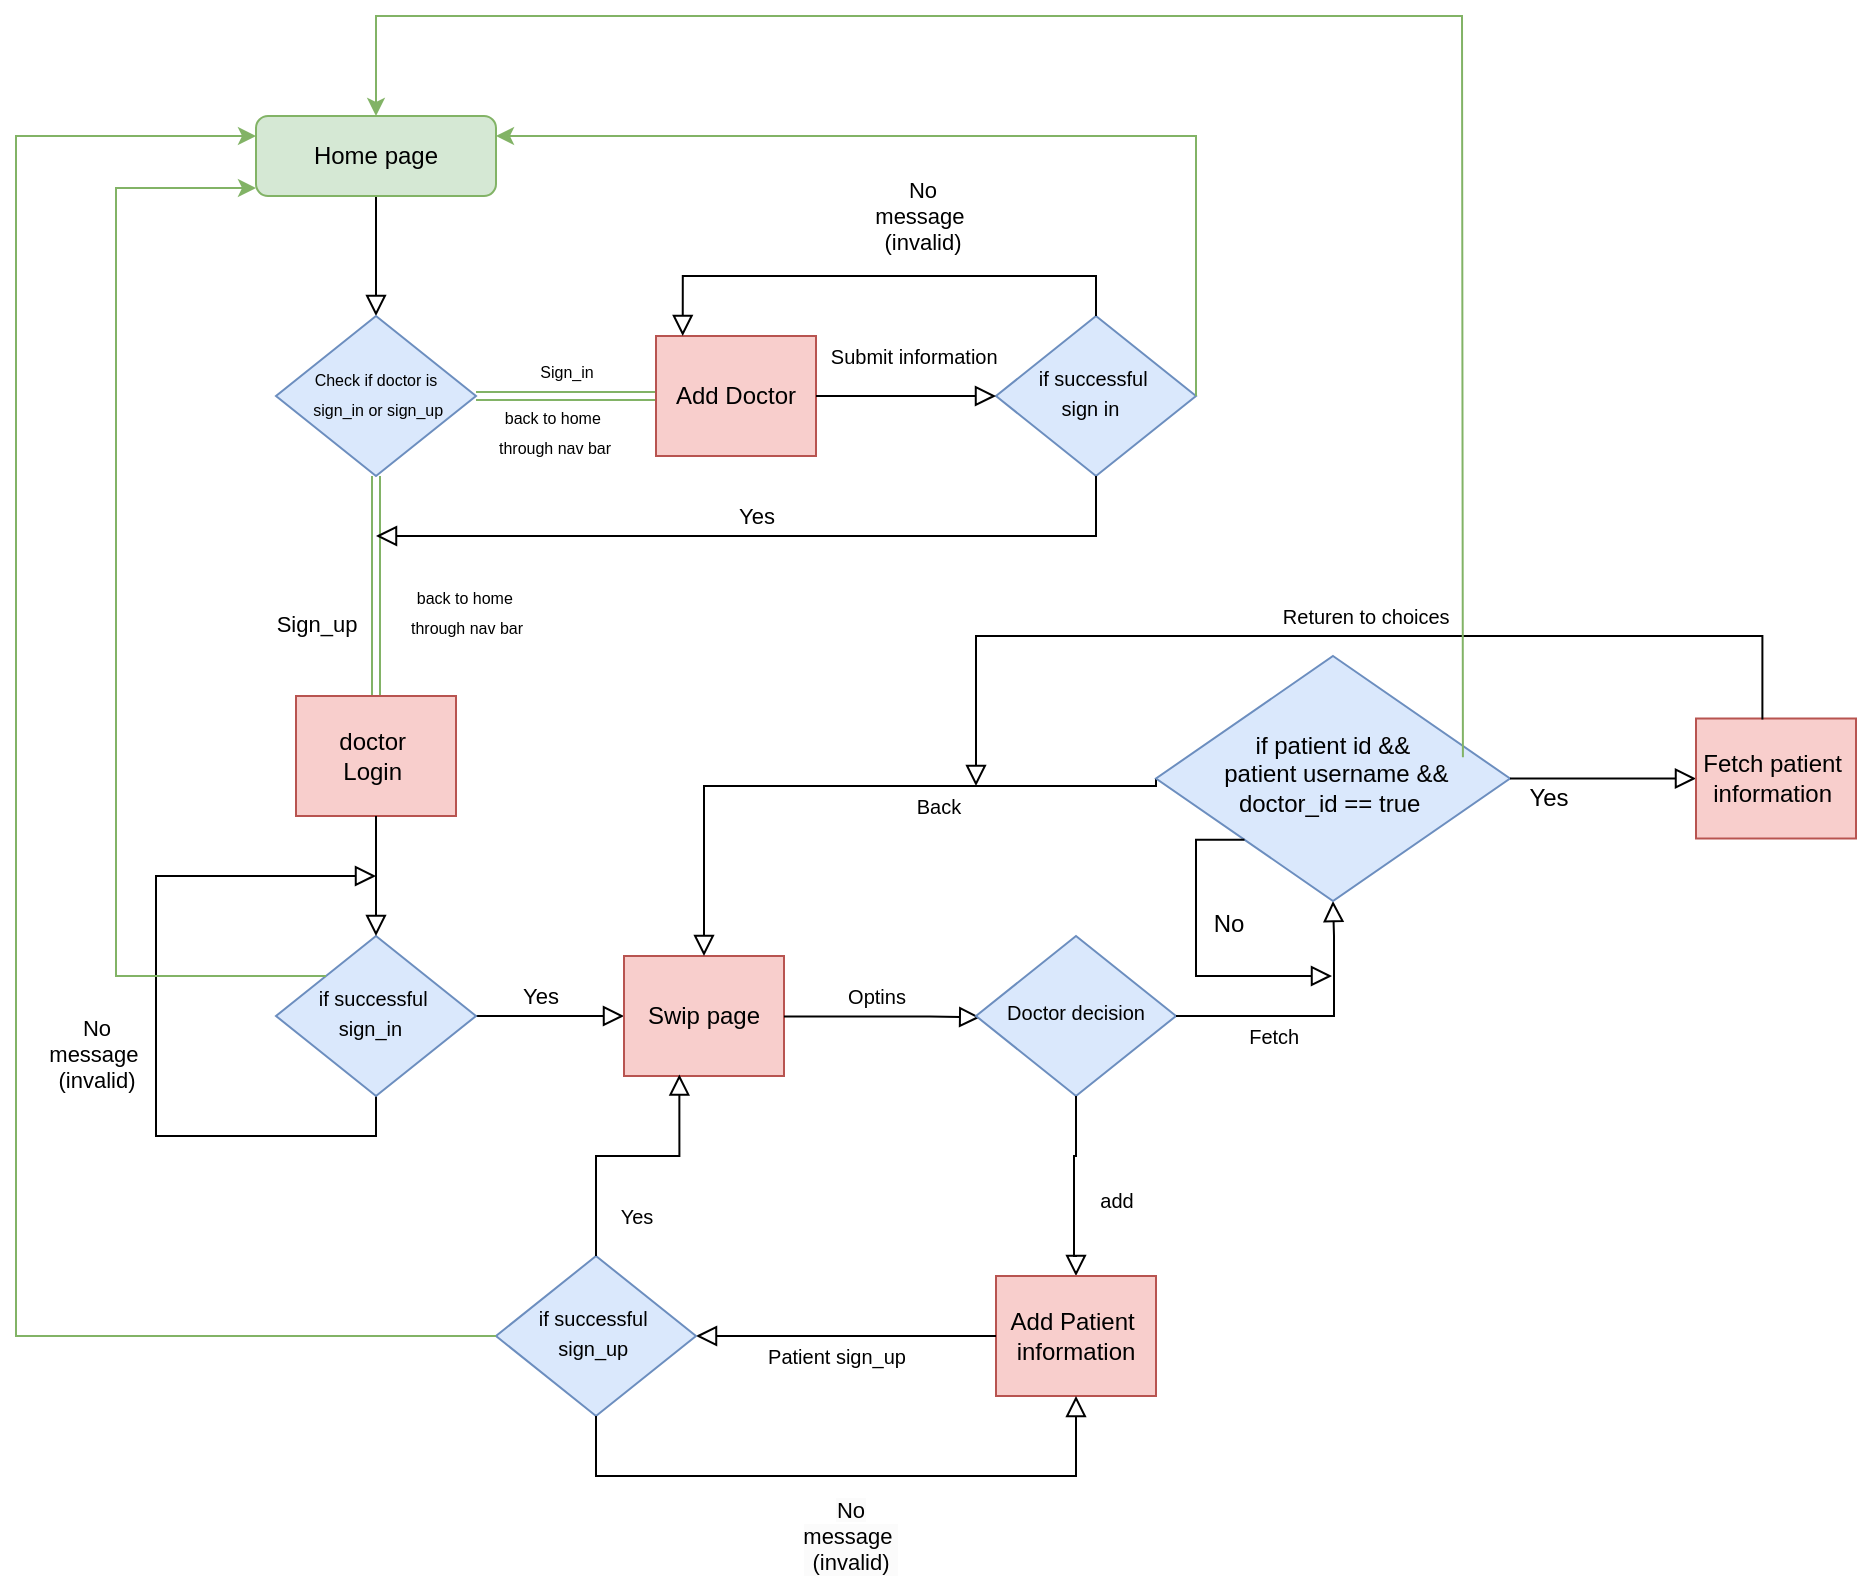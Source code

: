 <mxfile version="24.8.4">
  <diagram id="C5RBs43oDa-KdzZeNtuy" name="Page-1">
    <mxGraphModel dx="1582" dy="860" grid="1" gridSize="10" guides="1" tooltips="1" connect="1" arrows="1" fold="1" page="1" pageScale="1" pageWidth="827" pageHeight="1169" math="0" shadow="0">
      <root>
        <mxCell id="WIyWlLk6GJQsqaUBKTNV-0" />
        <mxCell id="WIyWlLk6GJQsqaUBKTNV-1" parent="WIyWlLk6GJQsqaUBKTNV-0" />
        <mxCell id="WIyWlLk6GJQsqaUBKTNV-2" value="" style="rounded=0;html=1;jettySize=auto;orthogonalLoop=1;fontSize=11;endArrow=block;endFill=0;endSize=8;strokeWidth=1;shadow=0;labelBackgroundColor=none;edgeStyle=orthogonalEdgeStyle;" parent="WIyWlLk6GJQsqaUBKTNV-1" source="WIyWlLk6GJQsqaUBKTNV-3" target="WIyWlLk6GJQsqaUBKTNV-6" edge="1">
          <mxGeometry relative="1" as="geometry" />
        </mxCell>
        <mxCell id="WIyWlLk6GJQsqaUBKTNV-3" value="Home page" style="rounded=1;whiteSpace=wrap;html=1;fontSize=12;glass=0;strokeWidth=1;shadow=0;fillColor=#d5e8d4;strokeColor=#82b366;" parent="WIyWlLk6GJQsqaUBKTNV-1" vertex="1">
          <mxGeometry x="150" y="80" width="120" height="40" as="geometry" />
        </mxCell>
        <mxCell id="WIyWlLk6GJQsqaUBKTNV-4" value="Sign_up" style="rounded=0;html=1;jettySize=auto;orthogonalLoop=1;fontSize=11;endArrow=block;endFill=0;strokeWidth=1;shadow=0;labelBackgroundColor=none;edgeStyle=orthogonalEdgeStyle;entryX=0.5;entryY=0;entryDx=0;entryDy=0;shape=link;fillColor=#d5e8d4;strokeColor=#82b366;" parent="WIyWlLk6GJQsqaUBKTNV-1" source="WIyWlLk6GJQsqaUBKTNV-6" target="8x2u2lRudaeTyQuYko0E-5" edge="1">
          <mxGeometry x="0.34" y="-30" relative="1" as="geometry">
            <mxPoint as="offset" />
            <mxPoint x="210" y="380" as="targetPoint" />
          </mxGeometry>
        </mxCell>
        <mxCell id="WIyWlLk6GJQsqaUBKTNV-6" value="&lt;font style=&quot;font-size: 8px;&quot;&gt;Check if doctor&lt;/font&gt;&lt;span style=&quot;font-size: 8px; background-color: initial;&quot;&gt;&amp;nbsp;is&lt;/span&gt;&lt;div&gt;&lt;font style=&quot;font-size: 8px;&quot;&gt;&amp;nbsp;sign_in or sign_up&lt;/font&gt;&lt;/div&gt;" style="rhombus;whiteSpace=wrap;html=1;shadow=0;fontFamily=Helvetica;fontSize=12;align=center;strokeWidth=1;spacing=6;spacingTop=-4;fillColor=#dae8fc;strokeColor=#6c8ebf;" parent="WIyWlLk6GJQsqaUBKTNV-1" vertex="1">
          <mxGeometry x="160" y="180" width="100" height="80" as="geometry" />
        </mxCell>
        <mxCell id="8x2u2lRudaeTyQuYko0E-12" value="" style="edgeStyle=orthogonalEdgeStyle;rounded=0;orthogonalLoop=1;jettySize=auto;html=1;shape=link;fillColor=#d5e8d4;strokeColor=#82b366;" edge="1" parent="WIyWlLk6GJQsqaUBKTNV-1" source="WIyWlLk6GJQsqaUBKTNV-7" target="WIyWlLk6GJQsqaUBKTNV-6">
          <mxGeometry relative="1" as="geometry" />
        </mxCell>
        <mxCell id="WIyWlLk6GJQsqaUBKTNV-7" value="Add Doctor" style="rounded=0;whiteSpace=wrap;html=1;fontSize=12;glass=0;strokeWidth=1;shadow=0;fillColor=#f8cecc;strokeColor=#b85450;" parent="WIyWlLk6GJQsqaUBKTNV-1" vertex="1">
          <mxGeometry x="350" y="190" width="80" height="60" as="geometry" />
        </mxCell>
        <mxCell id="WIyWlLk6GJQsqaUBKTNV-8" value="No&lt;div&gt;message&amp;nbsp;&lt;/div&gt;&lt;div&gt;(invalid)&lt;/div&gt;" style="rounded=0;html=1;jettySize=auto;orthogonalLoop=1;fontSize=11;endArrow=block;endFill=0;endSize=8;strokeWidth=1;shadow=0;labelBackgroundColor=none;edgeStyle=orthogonalEdgeStyle;exitX=0.5;exitY=1;exitDx=0;exitDy=0;" parent="WIyWlLk6GJQsqaUBKTNV-1" source="WIyWlLk6GJQsqaUBKTNV-10" edge="1">
          <mxGeometry x="-0.081" y="30" relative="1" as="geometry">
            <mxPoint y="-1" as="offset" />
            <mxPoint x="210" y="460" as="targetPoint" />
            <Array as="points">
              <mxPoint x="210" y="590" />
              <mxPoint x="100" y="590" />
            </Array>
          </mxGeometry>
        </mxCell>
        <mxCell id="WIyWlLk6GJQsqaUBKTNV-9" value="Yes" style="edgeStyle=orthogonalEdgeStyle;rounded=0;html=1;jettySize=auto;orthogonalLoop=1;fontSize=11;endArrow=block;endFill=0;endSize=8;strokeWidth=1;shadow=0;labelBackgroundColor=none;entryX=0;entryY=0.5;entryDx=0;entryDy=0;" parent="WIyWlLk6GJQsqaUBKTNV-1" source="WIyWlLk6GJQsqaUBKTNV-10" target="8x2u2lRudaeTyQuYko0E-8" edge="1">
          <mxGeometry x="-0.149" y="10" relative="1" as="geometry">
            <mxPoint as="offset" />
            <mxPoint x="330" y="530.0" as="targetPoint" />
          </mxGeometry>
        </mxCell>
        <mxCell id="WIyWlLk6GJQsqaUBKTNV-10" value="&lt;font style=&quot;font-size: 10px;&quot;&gt;if successful&amp;nbsp;&lt;/font&gt;&lt;div&gt;&lt;font style=&quot;font-size: 10px;&quot;&gt;sign_in&amp;nbsp;&amp;nbsp;&lt;/font&gt;&lt;/div&gt;" style="rhombus;whiteSpace=wrap;html=1;shadow=0;fontFamily=Helvetica;fontSize=12;align=center;strokeWidth=1;spacing=6;spacingTop=-4;fillColor=#dae8fc;strokeColor=#6c8ebf;" parent="WIyWlLk6GJQsqaUBKTNV-1" vertex="1">
          <mxGeometry x="160" y="490" width="100" height="80" as="geometry" />
        </mxCell>
        <mxCell id="8x2u2lRudaeTyQuYko0E-0" value="&lt;font style=&quot;font-size: 10px;&quot;&gt;if successful&amp;nbsp;&lt;/font&gt;&lt;div&gt;&lt;font style=&quot;font-size: 10px;&quot;&gt;sign in&amp;nbsp;&amp;nbsp;&lt;/font&gt;&lt;/div&gt;" style="rhombus;whiteSpace=wrap;html=1;shadow=0;fontFamily=Helvetica;fontSize=12;align=center;strokeWidth=1;spacing=6;spacingTop=-4;fillColor=#dae8fc;strokeColor=#6c8ebf;" vertex="1" parent="WIyWlLk6GJQsqaUBKTNV-1">
          <mxGeometry x="520" y="180" width="100" height="80" as="geometry" />
        </mxCell>
        <mxCell id="8x2u2lRudaeTyQuYko0E-1" value="&lt;font style=&quot;font-size: 10px;&quot;&gt;Submit information&amp;nbsp;&lt;/font&gt;" style="edgeStyle=orthogonalEdgeStyle;rounded=0;html=1;jettySize=auto;orthogonalLoop=1;fontSize=11;endArrow=block;endFill=0;endSize=8;strokeWidth=1;shadow=0;labelBackgroundColor=none;exitX=1;exitY=0.5;exitDx=0;exitDy=0;entryX=0;entryY=0.5;entryDx=0;entryDy=0;" edge="1" parent="WIyWlLk6GJQsqaUBKTNV-1" source="WIyWlLk6GJQsqaUBKTNV-7" target="8x2u2lRudaeTyQuYko0E-0">
          <mxGeometry x="0.111" y="20" relative="1" as="geometry">
            <mxPoint as="offset" />
            <mxPoint x="460" y="209.76" as="sourcePoint" />
            <mxPoint x="510" y="209.76" as="targetPoint" />
            <Array as="points">
              <mxPoint x="520" y="220" />
            </Array>
          </mxGeometry>
        </mxCell>
        <mxCell id="8x2u2lRudaeTyQuYko0E-2" value="Yes" style="edgeStyle=orthogonalEdgeStyle;rounded=0;html=1;jettySize=auto;orthogonalLoop=1;fontSize=11;endArrow=block;endFill=0;endSize=8;strokeWidth=1;shadow=0;labelBackgroundColor=none;exitX=0.5;exitY=1;exitDx=0;exitDy=0;" edge="1" parent="WIyWlLk6GJQsqaUBKTNV-1" source="8x2u2lRudaeTyQuYko0E-0">
          <mxGeometry x="0.026" y="-10" relative="1" as="geometry">
            <mxPoint as="offset" />
            <mxPoint x="450" y="220" as="sourcePoint" />
            <mxPoint x="210" y="290" as="targetPoint" />
            <Array as="points">
              <mxPoint x="570" y="290" />
              <mxPoint x="210" y="290" />
            </Array>
          </mxGeometry>
        </mxCell>
        <mxCell id="8x2u2lRudaeTyQuYko0E-3" value="No&lt;div&gt;message&amp;nbsp;&lt;/div&gt;&lt;div&gt;(invalid)&lt;/div&gt;" style="edgeStyle=orthogonalEdgeStyle;rounded=0;html=1;jettySize=auto;orthogonalLoop=1;fontSize=11;endArrow=block;endFill=0;endSize=8;strokeWidth=1;shadow=0;labelBackgroundColor=none;exitX=0.5;exitY=0;exitDx=0;exitDy=0;entryX=0.167;entryY=0;entryDx=0;entryDy=0;entryPerimeter=0;" edge="1" parent="WIyWlLk6GJQsqaUBKTNV-1" source="8x2u2lRudaeTyQuYko0E-0" target="WIyWlLk6GJQsqaUBKTNV-7">
          <mxGeometry x="-0.163" y="-30" relative="1" as="geometry">
            <mxPoint as="offset" />
            <mxPoint x="450" y="220" as="sourcePoint" />
            <mxPoint x="530" y="220" as="targetPoint" />
          </mxGeometry>
        </mxCell>
        <mxCell id="8x2u2lRudaeTyQuYko0E-5" value="doctor&amp;nbsp;&lt;div&gt;Login&amp;nbsp;&lt;/div&gt;" style="rounded=0;whiteSpace=wrap;html=1;fontSize=12;glass=0;strokeWidth=1;shadow=0;fillColor=#f8cecc;strokeColor=#b85450;" vertex="1" parent="WIyWlLk6GJQsqaUBKTNV-1">
          <mxGeometry x="170" y="370" width="80" height="60" as="geometry" />
        </mxCell>
        <mxCell id="8x2u2lRudaeTyQuYko0E-7" value="" style="rounded=0;html=1;jettySize=auto;orthogonalLoop=1;fontSize=11;endArrow=block;endFill=0;endSize=8;strokeWidth=1;shadow=0;labelBackgroundColor=none;edgeStyle=orthogonalEdgeStyle;" edge="1" parent="WIyWlLk6GJQsqaUBKTNV-1">
          <mxGeometry relative="1" as="geometry">
            <mxPoint x="210" y="430" as="sourcePoint" />
            <mxPoint x="210" y="490" as="targetPoint" />
          </mxGeometry>
        </mxCell>
        <mxCell id="8x2u2lRudaeTyQuYko0E-8" value="Swip page" style="rounded=0;whiteSpace=wrap;html=1;fontSize=12;glass=0;strokeWidth=1;shadow=0;fillColor=#f8cecc;strokeColor=#b85450;" vertex="1" parent="WIyWlLk6GJQsqaUBKTNV-1">
          <mxGeometry x="334" y="500" width="80" height="60" as="geometry" />
        </mxCell>
        <mxCell id="8x2u2lRudaeTyQuYko0E-9" value="&lt;font style=&quot;font-size: 10px;&quot;&gt;Optins&lt;/font&gt;" style="edgeStyle=orthogonalEdgeStyle;rounded=0;html=1;jettySize=auto;orthogonalLoop=1;fontSize=11;endArrow=block;endFill=0;endSize=8;strokeWidth=1;shadow=0;labelBackgroundColor=none;exitX=1;exitY=0.5;exitDx=0;exitDy=0;entryX=0.021;entryY=0.508;entryDx=0;entryDy=0;entryPerimeter=0;" edge="1" parent="WIyWlLk6GJQsqaUBKTNV-1" target="8x2u2lRudaeTyQuYko0E-11">
          <mxGeometry x="-0.062" y="10" relative="1" as="geometry">
            <mxPoint as="offset" />
            <mxPoint x="414" y="530.29" as="sourcePoint" />
            <mxPoint x="500" y="530" as="targetPoint" />
            <Array as="points">
              <mxPoint x="487" y="530" />
            </Array>
          </mxGeometry>
        </mxCell>
        <mxCell id="8x2u2lRudaeTyQuYko0E-11" value="&lt;span style=&quot;font-size: 10px;&quot;&gt;Doctor decision&lt;/span&gt;" style="rhombus;whiteSpace=wrap;html=1;shadow=0;fontFamily=Helvetica;fontSize=12;align=center;strokeWidth=1;spacing=6;spacingTop=-4;fillColor=#dae8fc;strokeColor=#6c8ebf;" vertex="1" parent="WIyWlLk6GJQsqaUBKTNV-1">
          <mxGeometry x="510" y="490" width="100" height="80" as="geometry" />
        </mxCell>
        <mxCell id="8x2u2lRudaeTyQuYko0E-14" value="&lt;font style=&quot;font-size: 8px;&quot;&gt;back to home&amp;nbsp;&lt;/font&gt;&lt;div&gt;&lt;font style=&quot;font-size: 8px;&quot;&gt;through nav bar&lt;/font&gt;&lt;/div&gt;" style="text;html=1;align=center;verticalAlign=middle;resizable=0;points=[];autosize=1;strokeColor=none;fillColor=none;spacing=-1;spacingTop=-10;spacingBottom=-4;" vertex="1" parent="WIyWlLk6GJQsqaUBKTNV-1">
          <mxGeometry x="264" y="230" width="70" height="20" as="geometry" />
        </mxCell>
        <mxCell id="8x2u2lRudaeTyQuYko0E-15" value="&lt;font style=&quot;font-size: 8px;&quot;&gt;back to home&amp;nbsp;&lt;/font&gt;&lt;div&gt;&lt;font style=&quot;font-size: 8px;&quot;&gt;through nav bar&lt;/font&gt;&lt;/div&gt;" style="text;html=1;align=center;verticalAlign=middle;resizable=0;points=[];autosize=1;strokeColor=none;fillColor=none;spacing=-1;spacingTop=-10;spacingBottom=-4;" vertex="1" parent="WIyWlLk6GJQsqaUBKTNV-1">
          <mxGeometry x="220" y="320" width="70" height="20" as="geometry" />
        </mxCell>
        <mxCell id="8x2u2lRudaeTyQuYko0E-16" value="&lt;font style=&quot;font-size: 10px;&quot;&gt;Back&lt;/font&gt;" style="edgeStyle=orthogonalEdgeStyle;rounded=0;html=1;jettySize=auto;orthogonalLoop=1;fontSize=11;endArrow=block;endFill=0;endSize=8;strokeWidth=1;shadow=0;labelBackgroundColor=none;entryX=0.5;entryY=0;entryDx=0;entryDy=0;exitX=0;exitY=0.5;exitDx=0;exitDy=0;" edge="1" parent="WIyWlLk6GJQsqaUBKTNV-1" source="8x2u2lRudaeTyQuYko0E-20" target="8x2u2lRudaeTyQuYko0E-8">
          <mxGeometry x="-0.286" y="10" relative="1" as="geometry">
            <mxPoint as="offset" />
            <mxPoint x="600" y="410" as="sourcePoint" />
            <mxPoint x="340" y="490.0" as="targetPoint" />
            <Array as="points">
              <mxPoint x="374" y="415" />
            </Array>
          </mxGeometry>
        </mxCell>
        <mxCell id="8x2u2lRudaeTyQuYko0E-17" value="&lt;font style=&quot;font-size: 10px;&quot;&gt;Fetch&amp;nbsp;&lt;/font&gt;" style="edgeStyle=orthogonalEdgeStyle;rounded=0;html=1;jettySize=auto;orthogonalLoop=1;fontSize=11;endArrow=block;endFill=0;endSize=8;strokeWidth=1;shadow=0;labelBackgroundColor=none;exitX=1;exitY=0.5;exitDx=0;exitDy=0;entryX=0.5;entryY=1;entryDx=0;entryDy=0;" edge="1" parent="WIyWlLk6GJQsqaUBKTNV-1" source="8x2u2lRudaeTyQuYko0E-11" target="8x2u2lRudaeTyQuYko0E-20">
          <mxGeometry x="-0.267" y="-10" relative="1" as="geometry">
            <mxPoint as="offset" />
            <mxPoint x="610" y="560" as="sourcePoint" />
            <mxPoint x="720" y="500" as="targetPoint" />
            <Array as="points">
              <mxPoint x="689" y="530" />
              <mxPoint x="689" y="490" />
              <mxPoint x="688" y="490" />
            </Array>
          </mxGeometry>
        </mxCell>
        <mxCell id="8x2u2lRudaeTyQuYko0E-20" value="if patient id &amp;amp;&amp;amp;&lt;div&gt;&amp;nbsp;patient username &amp;amp;&amp;amp;&lt;div&gt;doctor_id&amp;nbsp;&lt;span style=&quot;background-color: initial;&quot;&gt;== true&amp;nbsp;&lt;/span&gt;&lt;/div&gt;&lt;/div&gt;" style="rhombus;whiteSpace=wrap;html=1;shadow=0;fontFamily=Helvetica;fontSize=12;align=center;strokeWidth=1;spacing=6;spacingTop=-4;fillColor=#dae8fc;strokeColor=#6c8ebf;" vertex="1" parent="WIyWlLk6GJQsqaUBKTNV-1">
          <mxGeometry x="600" y="350" width="177" height="122.5" as="geometry" />
        </mxCell>
        <mxCell id="8x2u2lRudaeTyQuYko0E-22" value="&lt;span style=&quot;font-size: 8px;&quot;&gt;Sign_in&lt;/span&gt;" style="text;html=1;align=center;verticalAlign=middle;resizable=0;points=[];autosize=1;strokeColor=none;fillColor=none;spacing=-1;spacingTop=-10;spacingBottom=-4;" vertex="1" parent="WIyWlLk6GJQsqaUBKTNV-1">
          <mxGeometry x="285" y="210" width="40" as="geometry" />
        </mxCell>
        <mxCell id="8x2u2lRudaeTyQuYko0E-23" value="&lt;font style=&quot;font-size: 12px;&quot;&gt;Yes&lt;/font&gt;" style="edgeStyle=orthogonalEdgeStyle;rounded=0;html=1;jettySize=auto;orthogonalLoop=1;fontSize=11;endArrow=block;endFill=0;endSize=8;strokeWidth=1;shadow=0;labelBackgroundColor=none;exitX=1;exitY=0.5;exitDx=0;exitDy=0;" edge="1" parent="WIyWlLk6GJQsqaUBKTNV-1" source="8x2u2lRudaeTyQuYko0E-20" target="8x2u2lRudaeTyQuYko0E-24">
          <mxGeometry x="-0.6" y="-10" relative="1" as="geometry">
            <mxPoint as="offset" />
            <mxPoint x="730" y="405" as="sourcePoint" />
            <mxPoint x="870" y="400" as="targetPoint" />
            <Array as="points" />
          </mxGeometry>
        </mxCell>
        <mxCell id="8x2u2lRudaeTyQuYko0E-24" value="Fetch patient&amp;nbsp;&lt;div&gt;information&amp;nbsp;&lt;/div&gt;" style="rounded=0;whiteSpace=wrap;html=1;fontSize=12;glass=0;strokeWidth=1;shadow=0;fillColor=#f8cecc;strokeColor=#b85450;" vertex="1" parent="WIyWlLk6GJQsqaUBKTNV-1">
          <mxGeometry x="870" y="381.25" width="80" height="60" as="geometry" />
        </mxCell>
        <mxCell id="8x2u2lRudaeTyQuYko0E-28" value="&lt;font style=&quot;font-size: 10px;&quot;&gt;Returen to choices&amp;nbsp;&lt;/font&gt;" style="edgeStyle=orthogonalEdgeStyle;rounded=0;html=1;jettySize=auto;orthogonalLoop=1;fontSize=11;endArrow=block;endFill=0;endSize=8;strokeWidth=1;shadow=0;labelBackgroundColor=none;exitX=0.415;exitY=0.008;exitDx=0;exitDy=0;exitPerimeter=0;" edge="1" parent="WIyWlLk6GJQsqaUBKTNV-1" source="8x2u2lRudaeTyQuYko0E-24">
          <mxGeometry x="-0.063" y="-10" relative="1" as="geometry">
            <mxPoint as="offset" />
            <mxPoint x="808.5" y="300" as="sourcePoint" />
            <mxPoint x="510" y="415" as="targetPoint" />
            <Array as="points">
              <mxPoint x="903" y="340" />
              <mxPoint x="510" y="340" />
            </Array>
          </mxGeometry>
        </mxCell>
        <mxCell id="8x2u2lRudaeTyQuYko0E-31" value="&lt;font style=&quot;font-size: 12px;&quot;&gt;No&lt;/font&gt;" style="edgeStyle=orthogonalEdgeStyle;rounded=0;html=1;jettySize=auto;orthogonalLoop=1;fontSize=11;endArrow=block;endFill=0;endSize=8;strokeWidth=1;shadow=0;labelBackgroundColor=none;exitX=0;exitY=1;exitDx=0;exitDy=0;" edge="1" parent="WIyWlLk6GJQsqaUBKTNV-1" source="8x2u2lRudaeTyQuYko0E-20">
          <mxGeometry x="-0.168" y="16" relative="1" as="geometry">
            <mxPoint as="offset" />
            <mxPoint x="727" y="425" as="sourcePoint" />
            <mxPoint x="688" y="510" as="targetPoint" />
            <Array as="points">
              <mxPoint x="620" y="442" />
              <mxPoint x="620" y="510" />
            </Array>
          </mxGeometry>
        </mxCell>
        <mxCell id="8x2u2lRudaeTyQuYko0E-32" value="&lt;font style=&quot;font-size: 10px;&quot;&gt;add&lt;/font&gt;" style="edgeStyle=orthogonalEdgeStyle;rounded=0;html=1;jettySize=auto;orthogonalLoop=1;fontSize=11;endArrow=block;endFill=0;endSize=8;strokeWidth=1;shadow=0;labelBackgroundColor=none;exitX=0.5;exitY=1;exitDx=0;exitDy=0;entryX=0.5;entryY=0;entryDx=0;entryDy=0;" edge="1" parent="WIyWlLk6GJQsqaUBKTNV-1" source="8x2u2lRudaeTyQuYko0E-11" target="8x2u2lRudaeTyQuYko0E-34">
          <mxGeometry x="0.155" y="21" relative="1" as="geometry">
            <mxPoint as="offset" />
            <mxPoint x="559" y="590" as="sourcePoint" />
            <mxPoint x="559" y="640" as="targetPoint" />
            <Array as="points">
              <mxPoint x="560" y="600" />
              <mxPoint x="559" y="600" />
              <mxPoint x="559" y="650" />
              <mxPoint x="560" y="650" />
            </Array>
          </mxGeometry>
        </mxCell>
        <mxCell id="8x2u2lRudaeTyQuYko0E-34" value="Add Patient&amp;nbsp; information" style="rounded=0;whiteSpace=wrap;html=1;fontSize=12;glass=0;strokeWidth=1;shadow=0;fillColor=#f8cecc;strokeColor=#b85450;" vertex="1" parent="WIyWlLk6GJQsqaUBKTNV-1">
          <mxGeometry x="520" y="660" width="80" height="60" as="geometry" />
        </mxCell>
        <mxCell id="8x2u2lRudaeTyQuYko0E-40" value="&lt;span style=&quot;font-size: 10px;&quot;&gt;Patient sign_up&lt;/span&gt;" style="edgeStyle=orthogonalEdgeStyle;rounded=0;html=1;jettySize=auto;orthogonalLoop=1;fontSize=11;endArrow=block;endFill=0;endSize=8;strokeWidth=1;shadow=0;labelBackgroundColor=none;exitX=0;exitY=0.5;exitDx=0;exitDy=0;entryX=1;entryY=0.5;entryDx=0;entryDy=0;" edge="1" parent="WIyWlLk6GJQsqaUBKTNV-1" source="8x2u2lRudaeTyQuYko0E-34" target="8x2u2lRudaeTyQuYko0E-41">
          <mxGeometry x="0.067" y="10" relative="1" as="geometry">
            <mxPoint as="offset" />
            <mxPoint x="341" y="660" as="sourcePoint" />
            <mxPoint x="310" y="680" as="targetPoint" />
            <Array as="points" />
          </mxGeometry>
        </mxCell>
        <mxCell id="8x2u2lRudaeTyQuYko0E-41" value="&lt;font style=&quot;font-size: 10px;&quot;&gt;if successful&amp;nbsp;&lt;/font&gt;&lt;div&gt;&lt;font style=&quot;font-size: 10px;&quot;&gt;sign_up&amp;nbsp;&lt;/font&gt;&lt;/div&gt;" style="rhombus;whiteSpace=wrap;html=1;shadow=0;fontFamily=Helvetica;fontSize=12;align=center;strokeWidth=1;spacing=6;spacingTop=-4;fillColor=#dae8fc;strokeColor=#6c8ebf;" vertex="1" parent="WIyWlLk6GJQsqaUBKTNV-1">
          <mxGeometry x="270" y="650" width="100" height="80" as="geometry" />
        </mxCell>
        <mxCell id="8x2u2lRudaeTyQuYko0E-43" value="&lt;span style=&quot;font-size: 10px;&quot;&gt;Yes&lt;/span&gt;" style="edgeStyle=orthogonalEdgeStyle;rounded=0;html=1;jettySize=auto;orthogonalLoop=1;fontSize=11;endArrow=block;endFill=0;endSize=8;strokeWidth=1;shadow=0;labelBackgroundColor=none;exitX=0.5;exitY=0;exitDx=0;exitDy=0;entryX=0.346;entryY=0.987;entryDx=0;entryDy=0;entryPerimeter=0;" edge="1" parent="WIyWlLk6GJQsqaUBKTNV-1" source="8x2u2lRudaeTyQuYko0E-41" target="8x2u2lRudaeTyQuYko0E-8">
          <mxGeometry x="-0.698" y="-20" relative="1" as="geometry">
            <mxPoint as="offset" />
            <mxPoint x="325" y="627" as="sourcePoint" />
            <mxPoint x="320" y="550" as="targetPoint" />
            <Array as="points">
              <mxPoint x="320" y="600" />
              <mxPoint x="362" y="600" />
            </Array>
          </mxGeometry>
        </mxCell>
        <mxCell id="8x2u2lRudaeTyQuYko0E-44" value="&lt;font style=&quot;font-size: 10px;&quot;&gt;No&lt;/font&gt;" style="edgeStyle=orthogonalEdgeStyle;rounded=0;html=1;jettySize=auto;orthogonalLoop=1;fontSize=11;endArrow=block;endFill=0;endSize=8;strokeWidth=1;shadow=0;labelBackgroundColor=none;exitX=0.5;exitY=1;exitDx=0;exitDy=0;entryX=0.5;entryY=1;entryDx=0;entryDy=0;" edge="1" parent="WIyWlLk6GJQsqaUBKTNV-1" source="8x2u2lRudaeTyQuYko0E-41" target="8x2u2lRudaeTyQuYko0E-34">
          <mxGeometry x="0.001" y="-20" relative="1" as="geometry">
            <mxPoint as="offset" />
            <mxPoint x="305.48" y="769" as="sourcePoint" />
            <mxPoint x="580" y="750" as="targetPoint" />
            <Array as="points">
              <mxPoint x="320" y="760" />
              <mxPoint x="560" y="760" />
            </Array>
          </mxGeometry>
        </mxCell>
        <mxCell id="8x2u2lRudaeTyQuYko0E-54" value="&lt;span style=&quot;background-color: rgb(251, 251, 251);&quot;&gt;No&lt;/span&gt;&lt;div style=&quot;background-color: rgb(251, 251, 251);&quot;&gt;message&amp;nbsp;&lt;/div&gt;&lt;div style=&quot;background-color: rgb(251, 251, 251);&quot;&gt;(invalid)&lt;/div&gt;" style="edgeLabel;html=1;align=center;verticalAlign=middle;resizable=0;points=[];" vertex="1" connectable="0" parent="8x2u2lRudaeTyQuYko0E-44">
          <mxGeometry x="0.006" y="-13" relative="1" as="geometry">
            <mxPoint x="1" y="17" as="offset" />
          </mxGeometry>
        </mxCell>
        <mxCell id="8x2u2lRudaeTyQuYko0E-48" value="" style="endArrow=classic;html=1;rounded=0;exitX=0;exitY=0.5;exitDx=0;exitDy=0;entryX=0;entryY=0.25;entryDx=0;entryDy=0;fillColor=#d5e8d4;strokeColor=#82b366;" edge="1" parent="WIyWlLk6GJQsqaUBKTNV-1" source="8x2u2lRudaeTyQuYko0E-41" target="WIyWlLk6GJQsqaUBKTNV-3">
          <mxGeometry width="50" height="50" relative="1" as="geometry">
            <mxPoint x="270" y="480" as="sourcePoint" />
            <mxPoint x="320" y="430" as="targetPoint" />
            <Array as="points">
              <mxPoint x="30" y="690" />
              <mxPoint x="30" y="410" />
              <mxPoint x="30" y="90" />
            </Array>
          </mxGeometry>
        </mxCell>
        <mxCell id="8x2u2lRudaeTyQuYko0E-49" value="" style="endArrow=classic;html=1;rounded=0;exitX=0;exitY=0;exitDx=0;exitDy=0;fillColor=#d5e8d4;strokeColor=#82b366;" edge="1" parent="WIyWlLk6GJQsqaUBKTNV-1" source="WIyWlLk6GJQsqaUBKTNV-10">
          <mxGeometry width="50" height="50" relative="1" as="geometry">
            <mxPoint x="270" y="480" as="sourcePoint" />
            <mxPoint x="150" y="116" as="targetPoint" />
            <Array as="points">
              <mxPoint x="80" y="510" />
              <mxPoint x="80" y="116" />
            </Array>
          </mxGeometry>
        </mxCell>
        <mxCell id="8x2u2lRudaeTyQuYko0E-50" value="" style="endArrow=classic;html=1;rounded=0;entryX=1;entryY=0.25;entryDx=0;entryDy=0;exitX=1;exitY=0.5;exitDx=0;exitDy=0;fillColor=#d5e8d4;strokeColor=#82b366;" edge="1" parent="WIyWlLk6GJQsqaUBKTNV-1" source="8x2u2lRudaeTyQuYko0E-0" target="WIyWlLk6GJQsqaUBKTNV-3">
          <mxGeometry width="50" height="50" relative="1" as="geometry">
            <mxPoint x="270" y="480" as="sourcePoint" />
            <mxPoint x="320" y="430" as="targetPoint" />
            <Array as="points">
              <mxPoint x="620" y="90" />
            </Array>
          </mxGeometry>
        </mxCell>
        <mxCell id="8x2u2lRudaeTyQuYko0E-53" value="" style="endArrow=classic;html=1;rounded=0;exitX=0.867;exitY=0.413;exitDx=0;exitDy=0;exitPerimeter=0;entryX=0.5;entryY=0;entryDx=0;entryDy=0;fillColor=#d5e8d4;strokeColor=#82b366;" edge="1" parent="WIyWlLk6GJQsqaUBKTNV-1" source="8x2u2lRudaeTyQuYko0E-20" target="WIyWlLk6GJQsqaUBKTNV-3">
          <mxGeometry width="50" height="50" relative="1" as="geometry">
            <mxPoint x="270" y="480" as="sourcePoint" />
            <mxPoint x="650" y="50" as="targetPoint" />
            <Array as="points">
              <mxPoint x="753" y="30" />
              <mxPoint x="490" y="30" />
              <mxPoint x="210" y="30" />
            </Array>
          </mxGeometry>
        </mxCell>
      </root>
    </mxGraphModel>
  </diagram>
</mxfile>
